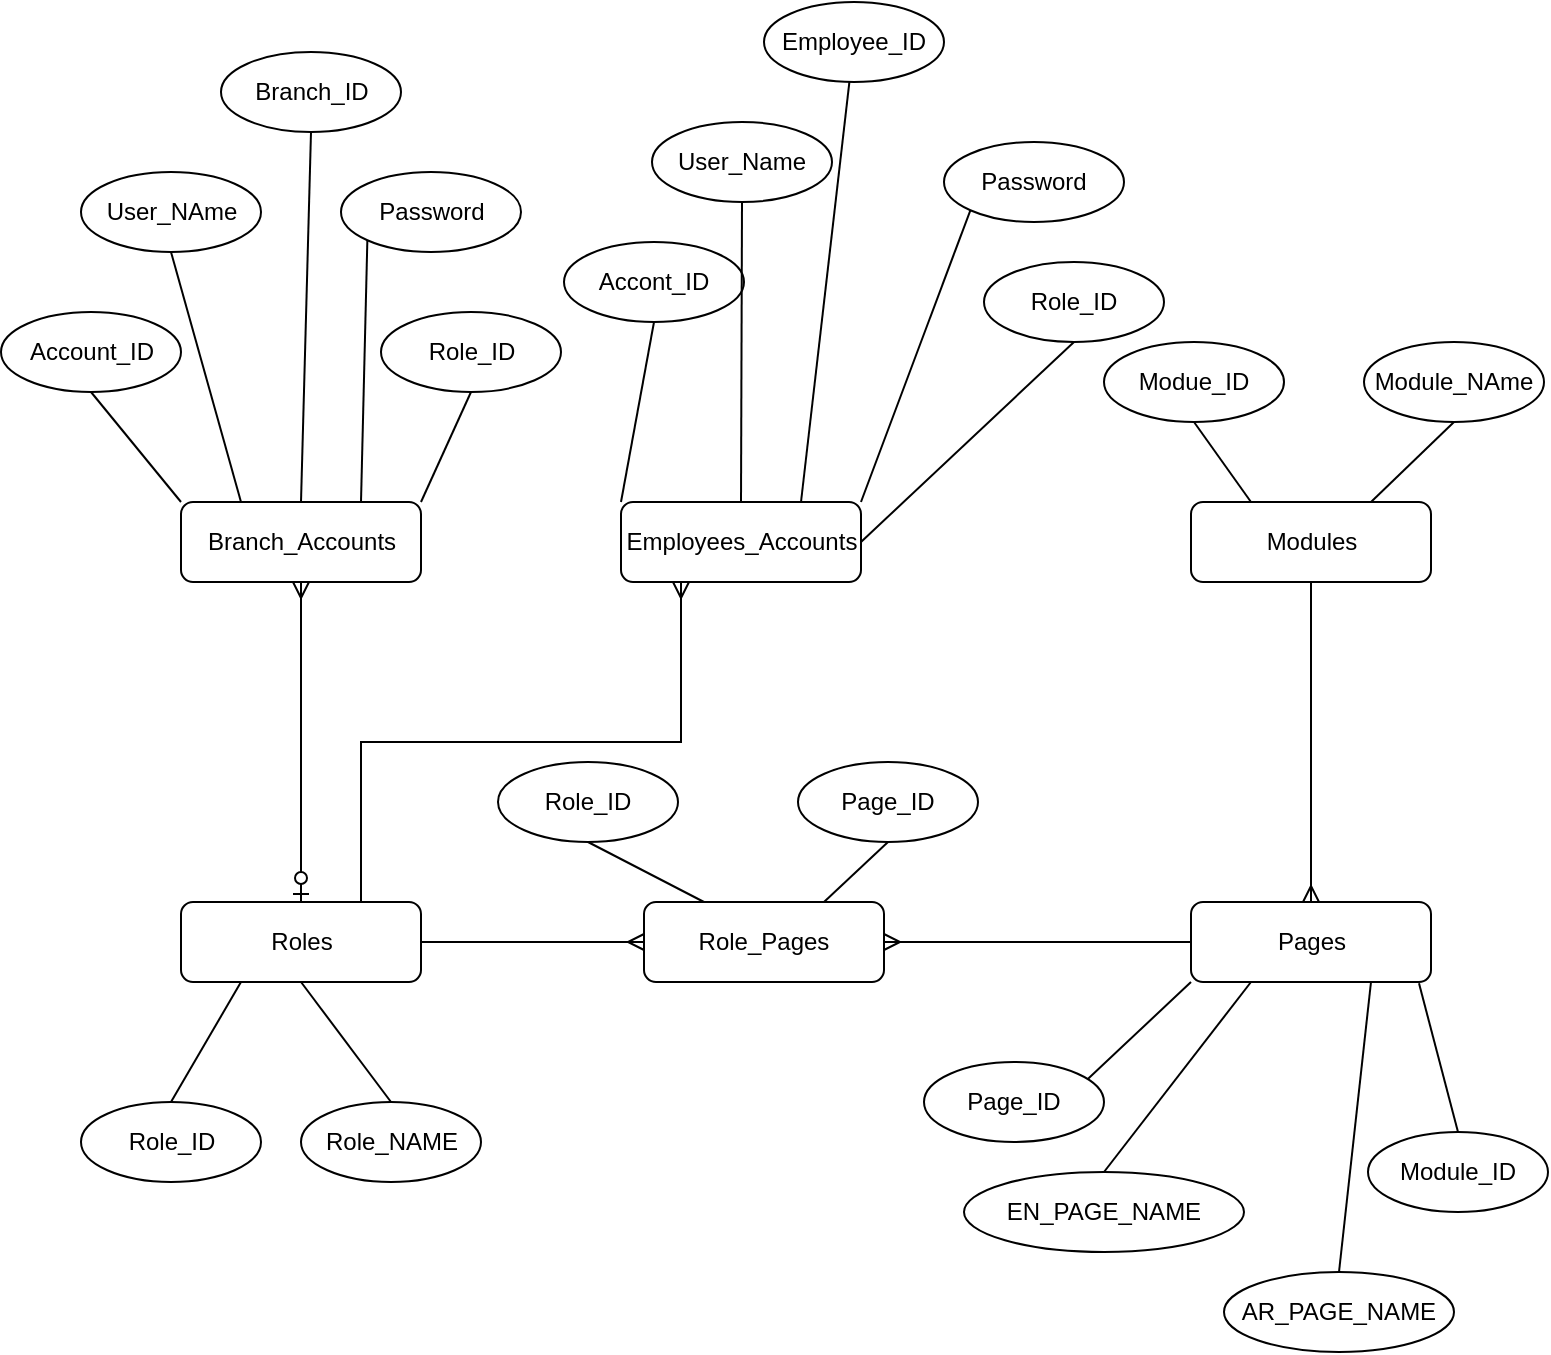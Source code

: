 <mxfile version="11.1.4" type="device"><diagram id="dQf-RCAOLNGmwkrstY1b" name="SECURITY_MODULE"><mxGraphModel dx="451" dy="951" grid="1" gridSize="10" guides="1" tooltips="1" connect="1" arrows="1" fold="1" page="1" pageScale="1" pageWidth="827" pageHeight="1169" math="0" shadow="0"><root><mxCell id="0"/><mxCell id="1" parent="0"/><mxCell id="BHBKmdGZXd7Fj_VBk_U_-34" value="Roles" style="rounded=1;whiteSpace=wrap;html=1;" parent="1" vertex="1"><mxGeometry x="935.5" y="700" width="120" height="40" as="geometry"/></mxCell><mxCell id="BHBKmdGZXd7Fj_VBk_U_-35" value="Employees_Accounts" style="rounded=1;whiteSpace=wrap;html=1;" parent="1" vertex="1"><mxGeometry x="1155.5" y="500" width="120" height="40" as="geometry"/></mxCell><mxCell id="BHBKmdGZXd7Fj_VBk_U_-36" value="Branch_Accounts" style="rounded=1;whiteSpace=wrap;html=1;" parent="1" vertex="1"><mxGeometry x="935.5" y="500" width="120" height="40" as="geometry"/></mxCell><mxCell id="BHBKmdGZXd7Fj_VBk_U_-37" value="Role_Pages" style="rounded=1;whiteSpace=wrap;html=1;" parent="1" vertex="1"><mxGeometry x="1167" y="700" width="120" height="40" as="geometry"/></mxCell><mxCell id="BHBKmdGZXd7Fj_VBk_U_-38" value="Pages" style="rounded=1;whiteSpace=wrap;html=1;" parent="1" vertex="1"><mxGeometry x="1440.5" y="700" width="120" height="40" as="geometry"/></mxCell><mxCell id="BHBKmdGZXd7Fj_VBk_U_-39" value="Modules" style="rounded=1;whiteSpace=wrap;html=1;strokeColor=#000000;" parent="1" vertex="1"><mxGeometry x="1440.5" y="500" width="120" height="40" as="geometry"/></mxCell><mxCell id="BHBKmdGZXd7Fj_VBk_U_-40" value="" style="edgeStyle=orthogonalEdgeStyle;fontSize=12;html=1;endArrow=ERmany;exitX=0.75;exitY=0;exitDx=0;exitDy=0;entryX=0.25;entryY=1;entryDx=0;entryDy=0;rounded=0;" parent="1" source="BHBKmdGZXd7Fj_VBk_U_-34" target="BHBKmdGZXd7Fj_VBk_U_-35" edge="1"><mxGeometry width="100" height="100" relative="1" as="geometry"><mxPoint x="1185.5" y="690" as="sourcePoint"/><mxPoint x="1285.5" y="590" as="targetPoint"/></mxGeometry></mxCell><mxCell id="BHBKmdGZXd7Fj_VBk_U_-41" value="" style="edgeStyle=orthogonalEdgeStyle;fontSize=12;html=1;endArrow=ERmany;entryX=0.5;entryY=1;entryDx=0;entryDy=0;exitX=0.5;exitY=0;exitDx=0;exitDy=0;rounded=0;startArrow=ERzeroToOne;startFill=1;" parent="1" source="BHBKmdGZXd7Fj_VBk_U_-34" target="BHBKmdGZXd7Fj_VBk_U_-36" edge="1"><mxGeometry width="100" height="100" relative="1" as="geometry"><mxPoint x="1185.5" y="690" as="sourcePoint"/><mxPoint x="1285.5" y="590" as="targetPoint"/><Array as="points"><mxPoint x="995.5" y="600"/><mxPoint x="995.5" y="600"/></Array></mxGeometry></mxCell><mxCell id="BHBKmdGZXd7Fj_VBk_U_-42" value="" style="edgeStyle=orthogonalEdgeStyle;fontSize=12;html=1;endArrow=ERmany;entryX=0.5;entryY=0;entryDx=0;entryDy=0;exitX=0.5;exitY=1;exitDx=0;exitDy=0;rounded=0;" parent="1" source="BHBKmdGZXd7Fj_VBk_U_-39" target="BHBKmdGZXd7Fj_VBk_U_-38" edge="1"><mxGeometry width="100" height="100" relative="1" as="geometry"><mxPoint x="1140.5" y="690" as="sourcePoint"/><mxPoint x="1240.5" y="590" as="targetPoint"/></mxGeometry></mxCell><mxCell id="BHBKmdGZXd7Fj_VBk_U_-43" value="" style="edgeStyle=entityRelationEdgeStyle;fontSize=12;html=1;endArrow=ERmany;exitX=1;exitY=0.5;exitDx=0;exitDy=0;entryX=0;entryY=0.5;entryDx=0;entryDy=0;" parent="1" source="BHBKmdGZXd7Fj_VBk_U_-34" target="BHBKmdGZXd7Fj_VBk_U_-37" edge="1"><mxGeometry width="100" height="100" relative="1" as="geometry"><mxPoint x="1185.5" y="690" as="sourcePoint"/><mxPoint x="1285.5" y="590" as="targetPoint"/></mxGeometry></mxCell><mxCell id="BHBKmdGZXd7Fj_VBk_U_-44" value="" style="edgeStyle=orthogonalEdgeStyle;fontSize=12;html=1;endArrow=ERmany;entryX=1;entryY=0.5;entryDx=0;entryDy=0;exitX=0;exitY=0.5;exitDx=0;exitDy=0;rounded=0;" parent="1" source="BHBKmdGZXd7Fj_VBk_U_-38" target="BHBKmdGZXd7Fj_VBk_U_-37" edge="1"><mxGeometry width="100" height="100" relative="1" as="geometry"><mxPoint x="1265.5" y="690" as="sourcePoint"/><mxPoint x="1365.5" y="590" as="targetPoint"/></mxGeometry></mxCell><mxCell id="BHBKmdGZXd7Fj_VBk_U_-45" value="Role_ID" style="ellipse;whiteSpace=wrap;html=1;strokeColor=#000000;" parent="1" vertex="1"><mxGeometry x="885.5" y="800" width="90" height="40" as="geometry"/></mxCell><mxCell id="BHBKmdGZXd7Fj_VBk_U_-46" value="Role_NAME" style="ellipse;whiteSpace=wrap;html=1;strokeColor=#000000;" parent="1" vertex="1"><mxGeometry x="995.5" y="800" width="90" height="40" as="geometry"/></mxCell><mxCell id="BHBKmdGZXd7Fj_VBk_U_-47" value="" style="endArrow=none;html=1;exitX=0.5;exitY=0;exitDx=0;exitDy=0;entryX=0.25;entryY=1;entryDx=0;entryDy=0;" parent="1" source="BHBKmdGZXd7Fj_VBk_U_-45" target="BHBKmdGZXd7Fj_VBk_U_-34" edge="1"><mxGeometry width="50" height="50" relative="1" as="geometry"><mxPoint x="1295.5" y="670" as="sourcePoint"/><mxPoint x="1345.5" y="620" as="targetPoint"/></mxGeometry></mxCell><mxCell id="BHBKmdGZXd7Fj_VBk_U_-48" value="" style="endArrow=none;html=1;exitX=0.5;exitY=0;exitDx=0;exitDy=0;entryX=0.5;entryY=1;entryDx=0;entryDy=0;" parent="1" source="BHBKmdGZXd7Fj_VBk_U_-46" target="BHBKmdGZXd7Fj_VBk_U_-34" edge="1"><mxGeometry width="50" height="50" relative="1" as="geometry"><mxPoint x="1295.5" y="670" as="sourcePoint"/><mxPoint x="1345.5" y="620" as="targetPoint"/></mxGeometry></mxCell><mxCell id="BHBKmdGZXd7Fj_VBk_U_-49" value="Role_ID" style="ellipse;whiteSpace=wrap;html=1;strokeColor=#000000;" parent="1" vertex="1"><mxGeometry x="1094" y="630" width="90" height="40" as="geometry"/></mxCell><mxCell id="BHBKmdGZXd7Fj_VBk_U_-50" value="Page_ID" style="ellipse;whiteSpace=wrap;html=1;strokeColor=#000000;" parent="1" vertex="1"><mxGeometry x="1244" y="630" width="90" height="40" as="geometry"/></mxCell><mxCell id="BHBKmdGZXd7Fj_VBk_U_-51" value="" style="endArrow=none;html=1;entryX=0.5;entryY=1;entryDx=0;entryDy=0;exitX=0.75;exitY=0;exitDx=0;exitDy=0;" parent="1" source="BHBKmdGZXd7Fj_VBk_U_-37" target="BHBKmdGZXd7Fj_VBk_U_-50" edge="1"><mxGeometry width="50" height="50" relative="1" as="geometry"><mxPoint x="1295.5" y="670" as="sourcePoint"/><mxPoint x="1345.5" y="620" as="targetPoint"/></mxGeometry></mxCell><mxCell id="BHBKmdGZXd7Fj_VBk_U_-52" value="" style="endArrow=none;html=1;entryX=0.5;entryY=1;entryDx=0;entryDy=0;exitX=0.25;exitY=0;exitDx=0;exitDy=0;" parent="1" source="BHBKmdGZXd7Fj_VBk_U_-37" target="BHBKmdGZXd7Fj_VBk_U_-49" edge="1"><mxGeometry width="50" height="50" relative="1" as="geometry"><mxPoint x="1295.5" y="670" as="sourcePoint"/><mxPoint x="1345.5" y="620" as="targetPoint"/></mxGeometry></mxCell><mxCell id="BHBKmdGZXd7Fj_VBk_U_-53" value="AR_PAGE_NAME" style="ellipse;whiteSpace=wrap;html=1;strokeColor=#000000;" parent="1" vertex="1"><mxGeometry x="1457" y="885" width="115" height="40" as="geometry"/></mxCell><mxCell id="BHBKmdGZXd7Fj_VBk_U_-55" value="EN_PAGE_NAME" style="ellipse;whiteSpace=wrap;html=1;strokeColor=#000000;" parent="1" vertex="1"><mxGeometry x="1327" y="835" width="140" height="40" as="geometry"/></mxCell><mxCell id="BHBKmdGZXd7Fj_VBk_U_-56" value="Module_ID" style="ellipse;whiteSpace=wrap;html=1;strokeColor=#000000;" parent="1" vertex="1"><mxGeometry x="1529" y="815" width="90" height="40" as="geometry"/></mxCell><mxCell id="BHBKmdGZXd7Fj_VBk_U_-57" value="" style="endArrow=none;html=1;entryX=0;entryY=1;entryDx=0;entryDy=0;exitX=0.5;exitY=0;exitDx=0;exitDy=0;" parent="1" target="BHBKmdGZXd7Fj_VBk_U_-38" edge="1"><mxGeometry width="50" height="50" relative="1" as="geometry"><mxPoint x="1382" y="795" as="sourcePoint"/><mxPoint x="1300.5" y="650" as="targetPoint"/></mxGeometry></mxCell><mxCell id="BHBKmdGZXd7Fj_VBk_U_-58" value="" style="endArrow=none;html=1;exitX=0.5;exitY=0;exitDx=0;exitDy=0;entryX=0.95;entryY=1.017;entryDx=0;entryDy=0;entryPerimeter=0;" parent="1" source="BHBKmdGZXd7Fj_VBk_U_-56" target="BHBKmdGZXd7Fj_VBk_U_-38" edge="1"><mxGeometry width="50" height="50" relative="1" as="geometry"><mxPoint x="1540.5" y="810" as="sourcePoint"/><mxPoint x="1562.5" y="740" as="targetPoint"/></mxGeometry></mxCell><mxCell id="BHBKmdGZXd7Fj_VBk_U_-59" value="" style="endArrow=none;html=1;entryX=0.75;entryY=1;entryDx=0;entryDy=0;exitX=0.5;exitY=0;exitDx=0;exitDy=0;" parent="1" source="BHBKmdGZXd7Fj_VBk_U_-53" target="BHBKmdGZXd7Fj_VBk_U_-38" edge="1"><mxGeometry width="50" height="50" relative="1" as="geometry"><mxPoint x="1500.5" y="860" as="sourcePoint"/><mxPoint x="1510.5" y="770" as="targetPoint"/></mxGeometry></mxCell><mxCell id="BHBKmdGZXd7Fj_VBk_U_-60" value="" style="endArrow=none;html=1;exitX=0.5;exitY=0;exitDx=0;exitDy=0;entryX=0.25;entryY=1;entryDx=0;entryDy=0;" parent="1" source="BHBKmdGZXd7Fj_VBk_U_-55" target="BHBKmdGZXd7Fj_VBk_U_-38" edge="1"><mxGeometry width="50" height="50" relative="1" as="geometry"><mxPoint x="1440.5" y="790" as="sourcePoint"/><mxPoint x="1490.5" y="740" as="targetPoint"/></mxGeometry></mxCell><mxCell id="BHBKmdGZXd7Fj_VBk_U_-61" value="Module_NAme" style="ellipse;whiteSpace=wrap;html=1;strokeColor=#000000;" parent="1" vertex="1"><mxGeometry x="1527" y="420" width="90" height="40" as="geometry"/></mxCell><mxCell id="BHBKmdGZXd7Fj_VBk_U_-62" value="Modue_ID" style="ellipse;whiteSpace=wrap;html=1;strokeColor=#000000;" parent="1" vertex="1"><mxGeometry x="1397" y="420" width="90" height="40" as="geometry"/></mxCell><mxCell id="BHBKmdGZXd7Fj_VBk_U_-63" value="" style="endArrow=none;html=1;entryX=0.5;entryY=1;entryDx=0;entryDy=0;exitX=0.75;exitY=0;exitDx=0;exitDy=0;" parent="1" source="BHBKmdGZXd7Fj_VBk_U_-39" target="BHBKmdGZXd7Fj_VBk_U_-61" edge="1"><mxGeometry width="50" height="50" relative="1" as="geometry"><mxPoint x="1250.5" y="670" as="sourcePoint"/><mxPoint x="1300.5" y="620" as="targetPoint"/></mxGeometry></mxCell><mxCell id="BHBKmdGZXd7Fj_VBk_U_-64" value="" style="endArrow=none;html=1;entryX=0.5;entryY=1;entryDx=0;entryDy=0;exitX=0.25;exitY=0;exitDx=0;exitDy=0;" parent="1" source="BHBKmdGZXd7Fj_VBk_U_-39" target="BHBKmdGZXd7Fj_VBk_U_-62" edge="1"><mxGeometry width="50" height="50" relative="1" as="geometry"><mxPoint x="1250.5" y="670" as="sourcePoint"/><mxPoint x="1300.5" y="620" as="targetPoint"/></mxGeometry></mxCell><mxCell id="BHBKmdGZXd7Fj_VBk_U_-65" value="Password" style="ellipse;whiteSpace=wrap;html=1;strokeColor=#000000;" parent="1" vertex="1"><mxGeometry x="1015.5" y="335" width="90" height="40" as="geometry"/></mxCell><mxCell id="BHBKmdGZXd7Fj_VBk_U_-66" value="Role_ID" style="ellipse;whiteSpace=wrap;html=1;strokeColor=#000000;" parent="1" vertex="1"><mxGeometry x="1035.5" y="405" width="90" height="40" as="geometry"/></mxCell><mxCell id="BHBKmdGZXd7Fj_VBk_U_-67" value="User_NAme" style="ellipse;whiteSpace=wrap;html=1;strokeColor=#000000;" parent="1" vertex="1"><mxGeometry x="885.5" y="335" width="90" height="40" as="geometry"/></mxCell><mxCell id="BHBKmdGZXd7Fj_VBk_U_-68" value="Account_ID" style="ellipse;whiteSpace=wrap;html=1;strokeColor=#000000;" parent="1" vertex="1"><mxGeometry x="845.5" y="405" width="90" height="40" as="geometry"/></mxCell><mxCell id="BHBKmdGZXd7Fj_VBk_U_-69" value="User_Name" style="ellipse;whiteSpace=wrap;html=1;strokeColor=#000000;" parent="1" vertex="1"><mxGeometry x="1171" y="310" width="90" height="40" as="geometry"/></mxCell><mxCell id="BHBKmdGZXd7Fj_VBk_U_-70" value="Accont_ID" style="ellipse;whiteSpace=wrap;html=1;strokeColor=#000000;" parent="1" vertex="1"><mxGeometry x="1127" y="370" width="90" height="40" as="geometry"/></mxCell><mxCell id="BHBKmdGZXd7Fj_VBk_U_-71" value="Role_ID" style="ellipse;whiteSpace=wrap;html=1;strokeColor=#000000;" parent="1" vertex="1"><mxGeometry x="1337" y="380" width="90" height="40" as="geometry"/></mxCell><mxCell id="BHBKmdGZXd7Fj_VBk_U_-72" value="Password" style="ellipse;whiteSpace=wrap;html=1;strokeColor=#000000;" parent="1" vertex="1"><mxGeometry x="1317" y="320" width="90" height="40" as="geometry"/></mxCell><mxCell id="BHBKmdGZXd7Fj_VBk_U_-82" value="" style="endArrow=none;html=1;exitX=0;exitY=0;exitDx=0;exitDy=0;entryX=0.5;entryY=1;entryDx=0;entryDy=0;" parent="1" source="BHBKmdGZXd7Fj_VBk_U_-36" target="BHBKmdGZXd7Fj_VBk_U_-68" edge="1"><mxGeometry width="50" height="50" relative="1" as="geometry"><mxPoint x="1295.5" y="670" as="sourcePoint"/><mxPoint x="1345.5" y="620" as="targetPoint"/></mxGeometry></mxCell><mxCell id="BHBKmdGZXd7Fj_VBk_U_-83" value="Branch_ID" style="ellipse;whiteSpace=wrap;html=1;strokeColor=#000000;" parent="1" vertex="1"><mxGeometry x="955.5" y="275" width="90" height="40" as="geometry"/></mxCell><mxCell id="BHBKmdGZXd7Fj_VBk_U_-84" value="Employee_ID" style="ellipse;whiteSpace=wrap;html=1;strokeColor=#000000;" parent="1" vertex="1"><mxGeometry x="1227" y="250" width="90" height="40" as="geometry"/></mxCell><mxCell id="BHBKmdGZXd7Fj_VBk_U_-85" value="" style="endArrow=none;html=1;entryX=0.5;entryY=1;entryDx=0;entryDy=0;exitX=0.25;exitY=0;exitDx=0;exitDy=0;" parent="1" source="BHBKmdGZXd7Fj_VBk_U_-36" target="BHBKmdGZXd7Fj_VBk_U_-67" edge="1"><mxGeometry width="50" height="50" relative="1" as="geometry"><mxPoint x="1295.5" y="500" as="sourcePoint"/><mxPoint x="1345.5" y="450" as="targetPoint"/></mxGeometry></mxCell><mxCell id="BHBKmdGZXd7Fj_VBk_U_-86" value="" style="endArrow=none;html=1;entryX=0.5;entryY=1;entryDx=0;entryDy=0;exitX=0.5;exitY=0;exitDx=0;exitDy=0;" parent="1" source="BHBKmdGZXd7Fj_VBk_U_-36" target="BHBKmdGZXd7Fj_VBk_U_-83" edge="1"><mxGeometry width="50" height="50" relative="1" as="geometry"><mxPoint x="1285.5" y="500" as="sourcePoint"/><mxPoint x="1335.5" y="450" as="targetPoint"/></mxGeometry></mxCell><mxCell id="BHBKmdGZXd7Fj_VBk_U_-87" value="" style="endArrow=none;html=1;entryX=0;entryY=1;entryDx=0;entryDy=0;exitX=0.75;exitY=0;exitDx=0;exitDy=0;" parent="1" source="BHBKmdGZXd7Fj_VBk_U_-36" target="BHBKmdGZXd7Fj_VBk_U_-65" edge="1"><mxGeometry width="50" height="50" relative="1" as="geometry"><mxPoint x="1285.5" y="500" as="sourcePoint"/><mxPoint x="1335.5" y="450" as="targetPoint"/></mxGeometry></mxCell><mxCell id="BHBKmdGZXd7Fj_VBk_U_-88" value="" style="endArrow=none;html=1;entryX=0.5;entryY=1;entryDx=0;entryDy=0;exitX=1;exitY=0;exitDx=0;exitDy=0;" parent="1" source="BHBKmdGZXd7Fj_VBk_U_-36" target="BHBKmdGZXd7Fj_VBk_U_-66" edge="1"><mxGeometry width="50" height="50" relative="1" as="geometry"><mxPoint x="1285.5" y="500" as="sourcePoint"/><mxPoint x="1335.5" y="450" as="targetPoint"/></mxGeometry></mxCell><mxCell id="BHBKmdGZXd7Fj_VBk_U_-89" value="" style="endArrow=none;html=1;entryX=0.5;entryY=1;entryDx=0;entryDy=0;exitX=0;exitY=0;exitDx=0;exitDy=0;" parent="1" source="BHBKmdGZXd7Fj_VBk_U_-35" target="BHBKmdGZXd7Fj_VBk_U_-70" edge="1"><mxGeometry width="50" height="50" relative="1" as="geometry"><mxPoint x="1285.5" y="500" as="sourcePoint"/><mxPoint x="1335.5" y="450" as="targetPoint"/></mxGeometry></mxCell><mxCell id="BHBKmdGZXd7Fj_VBk_U_-90" value="" style="endArrow=none;html=1;entryX=0.5;entryY=1;entryDx=0;entryDy=0;exitX=0.5;exitY=0;exitDx=0;exitDy=0;" parent="1" source="BHBKmdGZXd7Fj_VBk_U_-35" target="BHBKmdGZXd7Fj_VBk_U_-69" edge="1"><mxGeometry width="50" height="50" relative="1" as="geometry"><mxPoint x="1285.5" y="500" as="sourcePoint"/><mxPoint x="1335.5" y="450" as="targetPoint"/></mxGeometry></mxCell><mxCell id="BHBKmdGZXd7Fj_VBk_U_-91" value="" style="endArrow=none;html=1;exitX=0.75;exitY=0;exitDx=0;exitDy=0;" parent="1" source="BHBKmdGZXd7Fj_VBk_U_-35" target="BHBKmdGZXd7Fj_VBk_U_-84" edge="1"><mxGeometry width="50" height="50" relative="1" as="geometry"><mxPoint x="1285.5" y="500" as="sourcePoint"/><mxPoint x="1335.5" y="450" as="targetPoint"/></mxGeometry></mxCell><mxCell id="BHBKmdGZXd7Fj_VBk_U_-92" value="" style="endArrow=none;html=1;entryX=0;entryY=1;entryDx=0;entryDy=0;exitX=1;exitY=0;exitDx=0;exitDy=0;" parent="1" source="BHBKmdGZXd7Fj_VBk_U_-35" target="BHBKmdGZXd7Fj_VBk_U_-72" edge="1"><mxGeometry width="50" height="50" relative="1" as="geometry"><mxPoint x="1285.5" y="500" as="sourcePoint"/><mxPoint x="1335.5" y="450" as="targetPoint"/></mxGeometry></mxCell><mxCell id="BHBKmdGZXd7Fj_VBk_U_-93" value="" style="endArrow=none;html=1;entryX=0.5;entryY=1;entryDx=0;entryDy=0;exitX=1;exitY=0.5;exitDx=0;exitDy=0;" parent="1" source="BHBKmdGZXd7Fj_VBk_U_-35" target="BHBKmdGZXd7Fj_VBk_U_-71" edge="1"><mxGeometry width="50" height="50" relative="1" as="geometry"><mxPoint x="1285.5" y="500" as="sourcePoint"/><mxPoint x="1335.5" y="450" as="targetPoint"/></mxGeometry></mxCell><mxCell id="BHBKmdGZXd7Fj_VBk_U_-54" value="Page_ID" style="ellipse;whiteSpace=wrap;html=1;strokeColor=#000000;" parent="1" vertex="1"><mxGeometry x="1307" y="780" width="90" height="40" as="geometry"/></mxCell></root></mxGraphModel></diagram><diagram id="8272dO-w70Sg3UpZJqVo" name="SIMPLYFIED_SEC_MODULE"><mxGraphModel dx="236" dy="808" grid="1" gridSize="10" guides="1" tooltips="1" connect="1" arrows="1" fold="1" page="1" pageScale="1" pageWidth="850" pageHeight="1100" math="0" shadow="0"><root><mxCell id="GDi0SFB30BJofU6Wpetp-0"/><mxCell id="GDi0SFB30BJofU6Wpetp-1" parent="GDi0SFB30BJofU6Wpetp-0"/><mxCell id="Jk_MINTRg3wrhzXOgYcT-0" value="Roles" style="rounded=1;whiteSpace=wrap;html=1;" vertex="1" parent="GDi0SFB30BJofU6Wpetp-1"><mxGeometry x="980" y="710" width="120" height="40" as="geometry"/></mxCell><mxCell id="Jk_MINTRg3wrhzXOgYcT-1" value="Employees_Accounts" style="rounded=1;whiteSpace=wrap;html=1;" vertex="1" parent="GDi0SFB30BJofU6Wpetp-1"><mxGeometry x="1200" y="510" width="120" height="40" as="geometry"/></mxCell><mxCell id="Jk_MINTRg3wrhzXOgYcT-2" value="Branch_Accounts" style="rounded=1;whiteSpace=wrap;html=1;" vertex="1" parent="GDi0SFB30BJofU6Wpetp-1"><mxGeometry x="980" y="510" width="120" height="40" as="geometry"/></mxCell><mxCell id="Jk_MINTRg3wrhzXOgYcT-3" value="Role_Pages" style="rounded=1;whiteSpace=wrap;html=1;" vertex="1" parent="GDi0SFB30BJofU6Wpetp-1"><mxGeometry x="1211.5" y="710" width="120" height="40" as="geometry"/></mxCell><mxCell id="Jk_MINTRg3wrhzXOgYcT-4" value="Pages" style="rounded=1;whiteSpace=wrap;html=1;" vertex="1" parent="GDi0SFB30BJofU6Wpetp-1"><mxGeometry x="1365" y="710" width="120" height="40" as="geometry"/></mxCell><mxCell id="Jk_MINTRg3wrhzXOgYcT-5" value="Modules" style="rounded=1;whiteSpace=wrap;html=1;strokeColor=#000000;" vertex="1" parent="GDi0SFB30BJofU6Wpetp-1"><mxGeometry x="1365" y="510" width="120" height="40" as="geometry"/></mxCell><mxCell id="Jk_MINTRg3wrhzXOgYcT-6" value="" style="edgeStyle=orthogonalEdgeStyle;fontSize=12;html=1;endArrow=ERmany;exitX=0.75;exitY=0;exitDx=0;exitDy=0;entryX=0.25;entryY=1;entryDx=0;entryDy=0;rounded=0;startArrow=ERzeroToOne;startFill=1;" edge="1" parent="GDi0SFB30BJofU6Wpetp-1" source="Jk_MINTRg3wrhzXOgYcT-0" target="Jk_MINTRg3wrhzXOgYcT-1"><mxGeometry width="100" height="100" relative="1" as="geometry"><mxPoint x="1230" y="700" as="sourcePoint"/><mxPoint x="1330" y="600" as="targetPoint"/></mxGeometry></mxCell><mxCell id="Jk_MINTRg3wrhzXOgYcT-7" value="" style="edgeStyle=orthogonalEdgeStyle;fontSize=12;html=1;endArrow=ERmany;entryX=0.5;entryY=1;entryDx=0;entryDy=0;exitX=0.5;exitY=0;exitDx=0;exitDy=0;rounded=0;startArrow=ERzeroToOne;startFill=1;" edge="1" parent="GDi0SFB30BJofU6Wpetp-1" source="Jk_MINTRg3wrhzXOgYcT-0" target="Jk_MINTRg3wrhzXOgYcT-2"><mxGeometry width="100" height="100" relative="1" as="geometry"><mxPoint x="1230" y="700" as="sourcePoint"/><mxPoint x="1330" y="600" as="targetPoint"/><Array as="points"><mxPoint x="1040" y="610"/><mxPoint x="1040" y="610"/></Array></mxGeometry></mxCell><mxCell id="Jk_MINTRg3wrhzXOgYcT-8" value="" style="edgeStyle=orthogonalEdgeStyle;fontSize=12;html=1;endArrow=ERmany;entryX=0.5;entryY=0;entryDx=0;entryDy=0;exitX=0.5;exitY=1;exitDx=0;exitDy=0;rounded=0;startArrow=ERzeroToOne;startFill=1;" edge="1" parent="GDi0SFB30BJofU6Wpetp-1" source="Jk_MINTRg3wrhzXOgYcT-5" target="Jk_MINTRg3wrhzXOgYcT-4"><mxGeometry width="100" height="100" relative="1" as="geometry"><mxPoint x="1065" y="700" as="sourcePoint"/><mxPoint x="1165" y="600" as="targetPoint"/></mxGeometry></mxCell><mxCell id="Jk_MINTRg3wrhzXOgYcT-9" value="" style="edgeStyle=entityRelationEdgeStyle;fontSize=12;html=1;endArrow=ERmany;exitX=1;exitY=0.5;exitDx=0;exitDy=0;entryX=0;entryY=0.5;entryDx=0;entryDy=0;startArrow=ERzeroToOne;startFill=1;" edge="1" parent="GDi0SFB30BJofU6Wpetp-1" source="Jk_MINTRg3wrhzXOgYcT-0" target="Jk_MINTRg3wrhzXOgYcT-3"><mxGeometry width="100" height="100" relative="1" as="geometry"><mxPoint x="1230" y="700" as="sourcePoint"/><mxPoint x="1330" y="600" as="targetPoint"/></mxGeometry></mxCell><mxCell id="Jk_MINTRg3wrhzXOgYcT-10" value="" style="edgeStyle=orthogonalEdgeStyle;fontSize=12;html=1;endArrow=ERmany;entryX=1;entryY=0.5;entryDx=0;entryDy=0;exitX=0;exitY=0.5;exitDx=0;exitDy=0;rounded=0;startArrow=ERzeroToOne;startFill=1;" edge="1" parent="GDi0SFB30BJofU6Wpetp-1" source="Jk_MINTRg3wrhzXOgYcT-4" target="Jk_MINTRg3wrhzXOgYcT-3"><mxGeometry width="100" height="100" relative="1" as="geometry"><mxPoint x="1190" y="700" as="sourcePoint"/><mxPoint x="1290" y="600" as="targetPoint"/></mxGeometry></mxCell></root></mxGraphModel></diagram></mxfile>